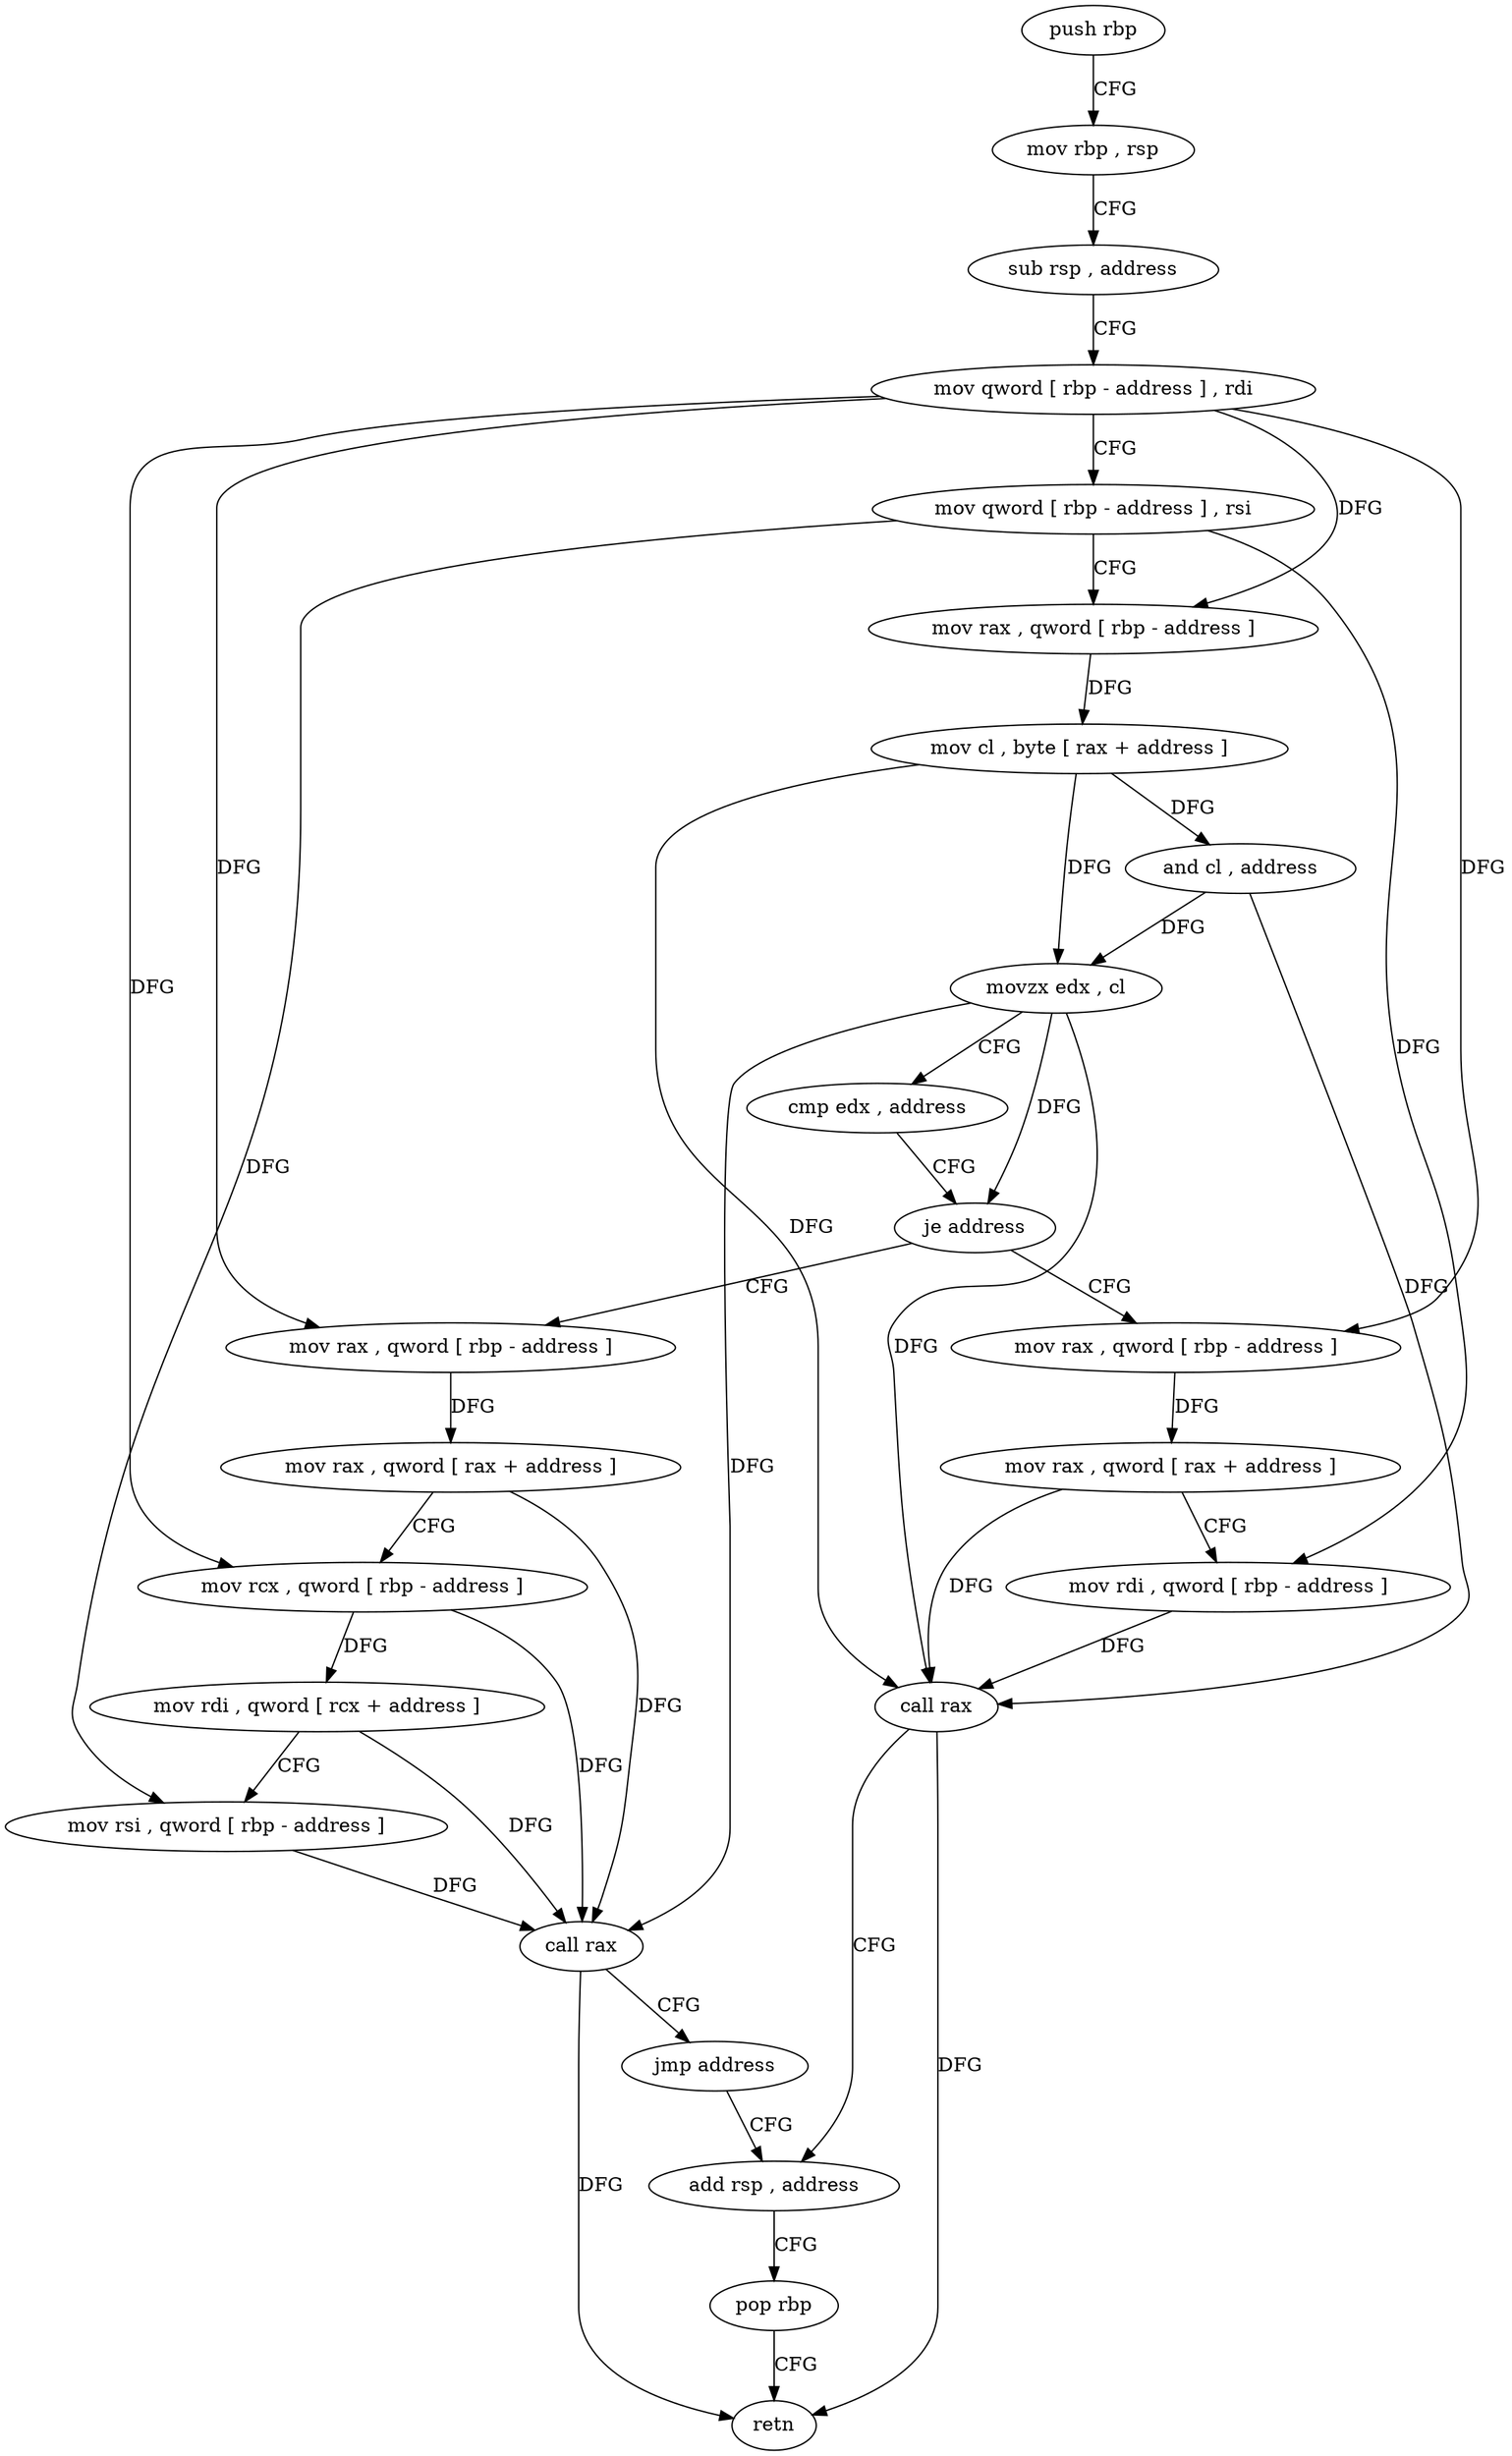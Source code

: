 digraph "func" {
"4308608" [label = "push rbp" ]
"4308609" [label = "mov rbp , rsp" ]
"4308612" [label = "sub rsp , address" ]
"4308616" [label = "mov qword [ rbp - address ] , rdi" ]
"4308620" [label = "mov qword [ rbp - address ] , rsi" ]
"4308624" [label = "mov rax , qword [ rbp - address ]" ]
"4308628" [label = "mov cl , byte [ rax + address ]" ]
"4308631" [label = "and cl , address" ]
"4308634" [label = "movzx edx , cl" ]
"4308637" [label = "cmp edx , address" ]
"4308640" [label = "je address" ]
"4308673" [label = "mov rax , qword [ rbp - address ]" ]
"4308646" [label = "mov rax , qword [ rbp - address ]" ]
"4308677" [label = "mov rax , qword [ rax + address ]" ]
"4308681" [label = "mov rdi , qword [ rbp - address ]" ]
"4308685" [label = "call rax" ]
"4308687" [label = "add rsp , address" ]
"4308650" [label = "mov rax , qword [ rax + address ]" ]
"4308654" [label = "mov rcx , qword [ rbp - address ]" ]
"4308658" [label = "mov rdi , qword [ rcx + address ]" ]
"4308662" [label = "mov rsi , qword [ rbp - address ]" ]
"4308666" [label = "call rax" ]
"4308668" [label = "jmp address" ]
"4308691" [label = "pop rbp" ]
"4308692" [label = "retn" ]
"4308608" -> "4308609" [ label = "CFG" ]
"4308609" -> "4308612" [ label = "CFG" ]
"4308612" -> "4308616" [ label = "CFG" ]
"4308616" -> "4308620" [ label = "CFG" ]
"4308616" -> "4308624" [ label = "DFG" ]
"4308616" -> "4308673" [ label = "DFG" ]
"4308616" -> "4308646" [ label = "DFG" ]
"4308616" -> "4308654" [ label = "DFG" ]
"4308620" -> "4308624" [ label = "CFG" ]
"4308620" -> "4308681" [ label = "DFG" ]
"4308620" -> "4308662" [ label = "DFG" ]
"4308624" -> "4308628" [ label = "DFG" ]
"4308628" -> "4308631" [ label = "DFG" ]
"4308628" -> "4308634" [ label = "DFG" ]
"4308628" -> "4308685" [ label = "DFG" ]
"4308631" -> "4308634" [ label = "DFG" ]
"4308631" -> "4308685" [ label = "DFG" ]
"4308634" -> "4308637" [ label = "CFG" ]
"4308634" -> "4308640" [ label = "DFG" ]
"4308634" -> "4308685" [ label = "DFG" ]
"4308634" -> "4308666" [ label = "DFG" ]
"4308637" -> "4308640" [ label = "CFG" ]
"4308640" -> "4308673" [ label = "CFG" ]
"4308640" -> "4308646" [ label = "CFG" ]
"4308673" -> "4308677" [ label = "DFG" ]
"4308646" -> "4308650" [ label = "DFG" ]
"4308677" -> "4308681" [ label = "CFG" ]
"4308677" -> "4308685" [ label = "DFG" ]
"4308681" -> "4308685" [ label = "DFG" ]
"4308685" -> "4308687" [ label = "CFG" ]
"4308685" -> "4308692" [ label = "DFG" ]
"4308687" -> "4308691" [ label = "CFG" ]
"4308650" -> "4308654" [ label = "CFG" ]
"4308650" -> "4308666" [ label = "DFG" ]
"4308654" -> "4308658" [ label = "DFG" ]
"4308654" -> "4308666" [ label = "DFG" ]
"4308658" -> "4308662" [ label = "CFG" ]
"4308658" -> "4308666" [ label = "DFG" ]
"4308662" -> "4308666" [ label = "DFG" ]
"4308666" -> "4308668" [ label = "CFG" ]
"4308666" -> "4308692" [ label = "DFG" ]
"4308668" -> "4308687" [ label = "CFG" ]
"4308691" -> "4308692" [ label = "CFG" ]
}
